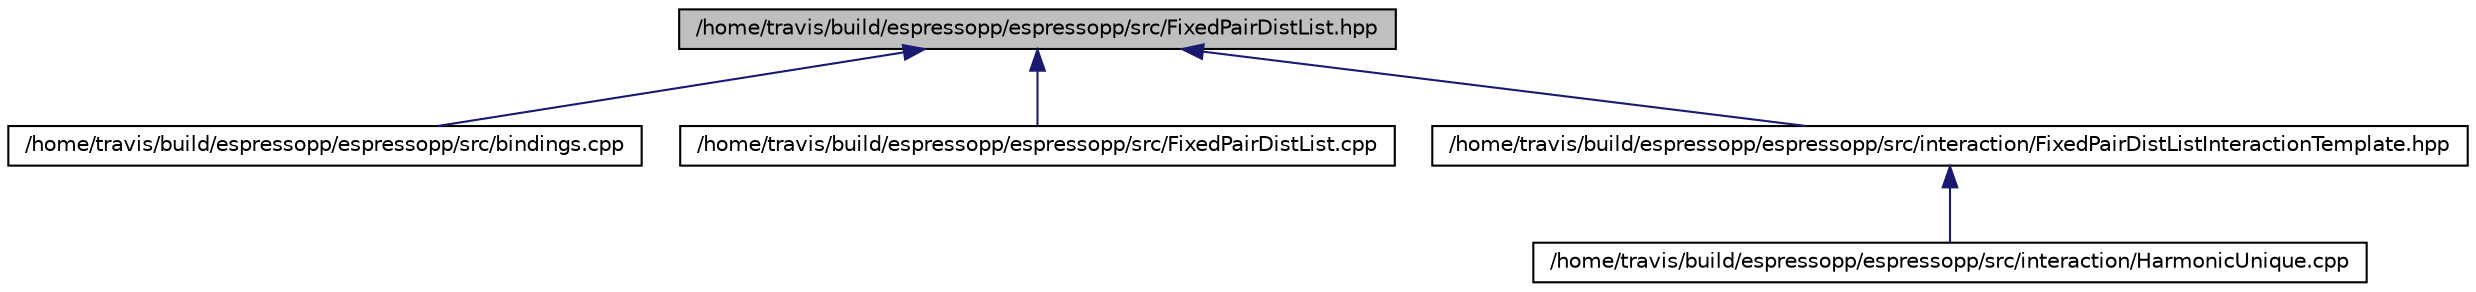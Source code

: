 digraph G
{
  edge [fontname="Helvetica",fontsize="10",labelfontname="Helvetica",labelfontsize="10"];
  node [fontname="Helvetica",fontsize="10",shape=record];
  Node1 [label="/home/travis/build/espressopp/espressopp/src/FixedPairDistList.hpp",height=0.2,width=0.4,color="black", fillcolor="grey75", style="filled" fontcolor="black"];
  Node1 -> Node2 [dir="back",color="midnightblue",fontsize="10",style="solid",fontname="Helvetica"];
  Node2 [label="/home/travis/build/espressopp/espressopp/src/bindings.cpp",height=0.2,width=0.4,color="black", fillcolor="white", style="filled",URL="$bindings_8cpp.html"];
  Node1 -> Node3 [dir="back",color="midnightblue",fontsize="10",style="solid",fontname="Helvetica"];
  Node3 [label="/home/travis/build/espressopp/espressopp/src/FixedPairDistList.cpp",height=0.2,width=0.4,color="black", fillcolor="white", style="filled",URL="$FixedPairDistList_8cpp.html"];
  Node1 -> Node4 [dir="back",color="midnightblue",fontsize="10",style="solid",fontname="Helvetica"];
  Node4 [label="/home/travis/build/espressopp/espressopp/src/interaction/FixedPairDistListInteractionTemplate.hpp",height=0.2,width=0.4,color="black", fillcolor="white", style="filled",URL="$FixedPairDistListInteractionTemplate_8hpp.html"];
  Node4 -> Node5 [dir="back",color="midnightblue",fontsize="10",style="solid",fontname="Helvetica"];
  Node5 [label="/home/travis/build/espressopp/espressopp/src/interaction/HarmonicUnique.cpp",height=0.2,width=0.4,color="black", fillcolor="white", style="filled",URL="$HarmonicUnique_8cpp.html"];
}
